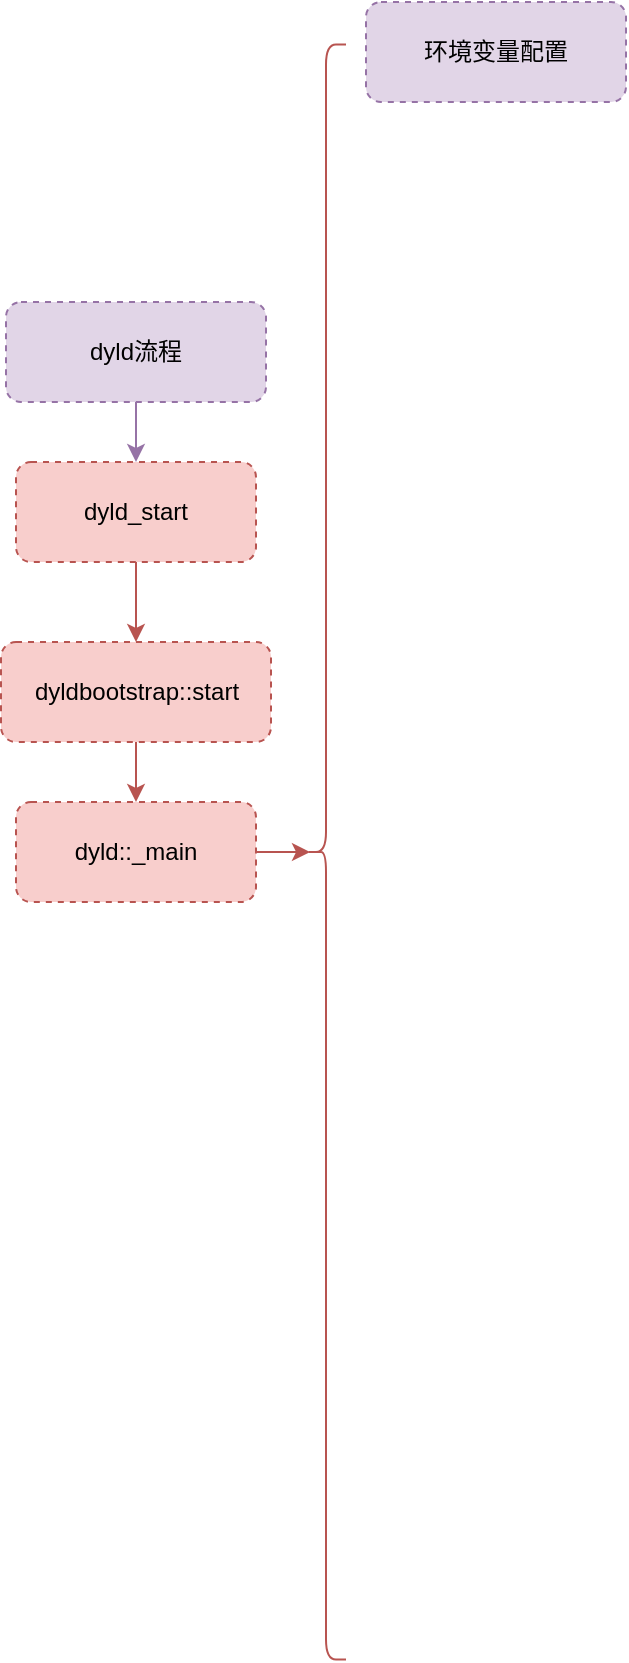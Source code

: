 <mxfile version="14.9.2" type="github">
  <diagram id="C5RBs43oDa-KdzZeNtuy" name="Page-1">
    <mxGraphModel dx="1138" dy="2063" grid="1" gridSize="10" guides="1" tooltips="1" connect="1" arrows="1" fold="1" page="1" pageScale="1" pageWidth="827" pageHeight="1169" math="0" shadow="0">
      <root>
        <mxCell id="WIyWlLk6GJQsqaUBKTNV-0" />
        <mxCell id="WIyWlLk6GJQsqaUBKTNV-1" parent="WIyWlLk6GJQsqaUBKTNV-0" />
        <mxCell id="j-f1NNkg_D8cQr2KVIyV-3" value="" style="edgeStyle=orthogonalEdgeStyle;rounded=0;orthogonalLoop=1;jettySize=auto;html=1;fillColor=#e1d5e7;strokeColor=#9673a6;" edge="1" parent="WIyWlLk6GJQsqaUBKTNV-1" source="j-f1NNkg_D8cQr2KVIyV-0" target="j-f1NNkg_D8cQr2KVIyV-2">
          <mxGeometry relative="1" as="geometry" />
        </mxCell>
        <mxCell id="j-f1NNkg_D8cQr2KVIyV-0" value="dyld流程" style="rounded=1;whiteSpace=wrap;html=1;dashed=1;fillColor=#e1d5e7;strokeColor=#9673a6;" vertex="1" parent="WIyWlLk6GJQsqaUBKTNV-1">
          <mxGeometry x="80" y="100" width="130" height="50" as="geometry" />
        </mxCell>
        <mxCell id="j-f1NNkg_D8cQr2KVIyV-5" value="" style="edgeStyle=orthogonalEdgeStyle;rounded=0;orthogonalLoop=1;jettySize=auto;html=1;fillColor=#f8cecc;strokeColor=#b85450;" edge="1" parent="WIyWlLk6GJQsqaUBKTNV-1" source="j-f1NNkg_D8cQr2KVIyV-2" target="j-f1NNkg_D8cQr2KVIyV-4">
          <mxGeometry relative="1" as="geometry" />
        </mxCell>
        <mxCell id="j-f1NNkg_D8cQr2KVIyV-2" value="dyld_start" style="whiteSpace=wrap;html=1;rounded=1;dashed=1;strokeColor=#b85450;fillColor=#f8cecc;" vertex="1" parent="WIyWlLk6GJQsqaUBKTNV-1">
          <mxGeometry x="85" y="180" width="120" height="50" as="geometry" />
        </mxCell>
        <mxCell id="j-f1NNkg_D8cQr2KVIyV-7" value="" style="edgeStyle=orthogonalEdgeStyle;rounded=0;orthogonalLoop=1;jettySize=auto;html=1;fontFamily=Helvetica;fillColor=#f8cecc;strokeColor=#b85450;" edge="1" parent="WIyWlLk6GJQsqaUBKTNV-1" source="j-f1NNkg_D8cQr2KVIyV-4" target="j-f1NNkg_D8cQr2KVIyV-6">
          <mxGeometry relative="1" as="geometry" />
        </mxCell>
        <mxCell id="j-f1NNkg_D8cQr2KVIyV-4" value="dyldbootstrap::start" style="whiteSpace=wrap;html=1;rounded=1;dashed=1;strokeColor=#b85450;fillColor=#f8cecc;fontFamily=Helvetica;" vertex="1" parent="WIyWlLk6GJQsqaUBKTNV-1">
          <mxGeometry x="77.5" y="270" width="135" height="50" as="geometry" />
        </mxCell>
        <mxCell id="j-f1NNkg_D8cQr2KVIyV-9" style="edgeStyle=orthogonalEdgeStyle;rounded=0;orthogonalLoop=1;jettySize=auto;html=1;exitX=1;exitY=0.5;exitDx=0;exitDy=0;entryX=0.1;entryY=0.5;entryDx=0;entryDy=0;entryPerimeter=0;fontFamily=Helvetica;fillColor=#f8cecc;strokeColor=#b85450;" edge="1" parent="WIyWlLk6GJQsqaUBKTNV-1" source="j-f1NNkg_D8cQr2KVIyV-6" target="j-f1NNkg_D8cQr2KVIyV-8">
          <mxGeometry relative="1" as="geometry" />
        </mxCell>
        <mxCell id="j-f1NNkg_D8cQr2KVIyV-6" value="dyld::_main" style="whiteSpace=wrap;html=1;rounded=1;dashed=1;strokeColor=#b85450;fillColor=#f8cecc;" vertex="1" parent="WIyWlLk6GJQsqaUBKTNV-1">
          <mxGeometry x="85" y="350" width="120" height="50" as="geometry" />
        </mxCell>
        <mxCell id="j-f1NNkg_D8cQr2KVIyV-8" value="" style="shape=curlyBracket;whiteSpace=wrap;html=1;rounded=1;fontFamily=Helvetica;fillColor=#f8cecc;strokeColor=#b85450;" vertex="1" parent="WIyWlLk6GJQsqaUBKTNV-1">
          <mxGeometry x="230" y="-28.75" width="20" height="807.5" as="geometry" />
        </mxCell>
        <mxCell id="j-f1NNkg_D8cQr2KVIyV-12" value="环境变量配置" style="rounded=1;whiteSpace=wrap;html=1;dashed=1;fillColor=#e1d5e7;strokeColor=#9673a6;" vertex="1" parent="WIyWlLk6GJQsqaUBKTNV-1">
          <mxGeometry x="260" y="-50" width="130" height="50" as="geometry" />
        </mxCell>
      </root>
    </mxGraphModel>
  </diagram>
</mxfile>
